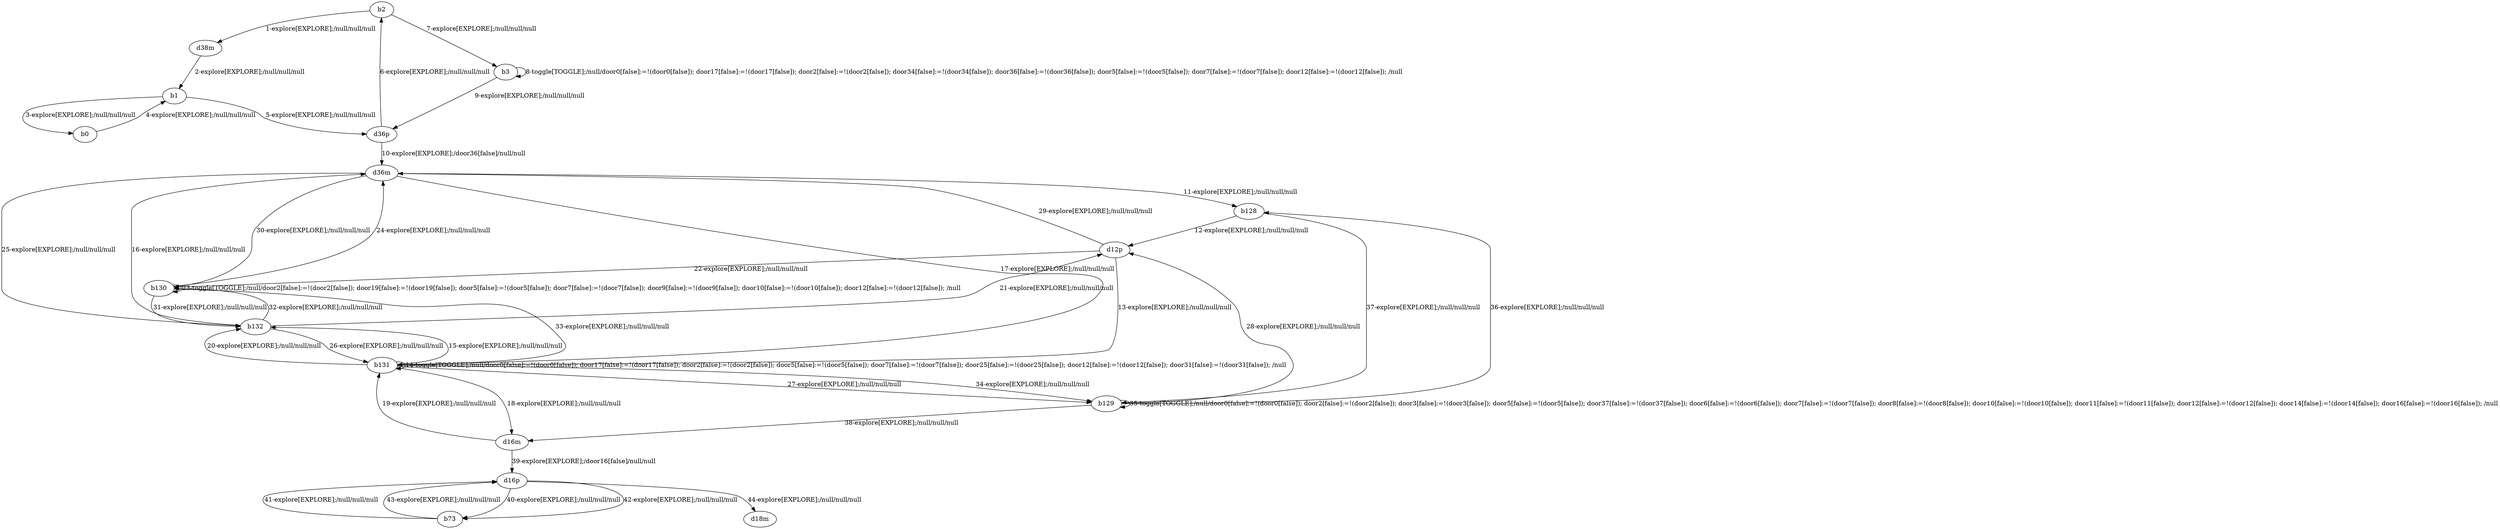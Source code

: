 # Total number of goals covered by this test: 2
# d12p --> d36m
# b131 --> b132

digraph g {
"b2" -> "d38m" [label = "1-explore[EXPLORE];/null/null/null"];
"d38m" -> "b1" [label = "2-explore[EXPLORE];/null/null/null"];
"b1" -> "b0" [label = "3-explore[EXPLORE];/null/null/null"];
"b0" -> "b1" [label = "4-explore[EXPLORE];/null/null/null"];
"b1" -> "d36p" [label = "5-explore[EXPLORE];/null/null/null"];
"d36p" -> "b2" [label = "6-explore[EXPLORE];/null/null/null"];
"b2" -> "b3" [label = "7-explore[EXPLORE];/null/null/null"];
"b3" -> "b3" [label = "8-toggle[TOGGLE];/null/door0[false]:=!(door0[false]); door17[false]:=!(door17[false]); door2[false]:=!(door2[false]); door34[false]:=!(door34[false]); door36[false]:=!(door36[false]); door5[false]:=!(door5[false]); door7[false]:=!(door7[false]); door12[false]:=!(door12[false]); /null"];
"b3" -> "d36p" [label = "9-explore[EXPLORE];/null/null/null"];
"d36p" -> "d36m" [label = "10-explore[EXPLORE];/door36[false]/null/null"];
"d36m" -> "b128" [label = "11-explore[EXPLORE];/null/null/null"];
"b128" -> "d12p" [label = "12-explore[EXPLORE];/null/null/null"];
"d12p" -> "b131" [label = "13-explore[EXPLORE];/null/null/null"];
"b131" -> "b131" [label = "14-toggle[TOGGLE];/null/door0[false]:=!(door0[false]); door17[false]:=!(door17[false]); door2[false]:=!(door2[false]); door5[false]:=!(door5[false]); door7[false]:=!(door7[false]); door25[false]:=!(door25[false]); door12[false]:=!(door12[false]); door31[false]:=!(door31[false]); /null"];
"b131" -> "b132" [label = "15-explore[EXPLORE];/null/null/null"];
"b132" -> "d36m" [label = "16-explore[EXPLORE];/null/null/null"];
"d36m" -> "b131" [label = "17-explore[EXPLORE];/null/null/null"];
"b131" -> "d16m" [label = "18-explore[EXPLORE];/null/null/null"];
"d16m" -> "b131" [label = "19-explore[EXPLORE];/null/null/null"];
"b131" -> "b132" [label = "20-explore[EXPLORE];/null/null/null"];
"b132" -> "d12p" [label = "21-explore[EXPLORE];/null/null/null"];
"d12p" -> "b130" [label = "22-explore[EXPLORE];/null/null/null"];
"b130" -> "b130" [label = "23-toggle[TOGGLE];/null/door2[false]:=!(door2[false]); door19[false]:=!(door19[false]); door5[false]:=!(door5[false]); door7[false]:=!(door7[false]); door9[false]:=!(door9[false]); door10[false]:=!(door10[false]); door12[false]:=!(door12[false]); /null"];
"b130" -> "d36m" [label = "24-explore[EXPLORE];/null/null/null"];
"d36m" -> "b132" [label = "25-explore[EXPLORE];/null/null/null"];
"b132" -> "b131" [label = "26-explore[EXPLORE];/null/null/null"];
"b131" -> "b129" [label = "27-explore[EXPLORE];/null/null/null"];
"b129" -> "d12p" [label = "28-explore[EXPLORE];/null/null/null"];
"d12p" -> "d36m" [label = "29-explore[EXPLORE];/null/null/null"];
"d36m" -> "b130" [label = "30-explore[EXPLORE];/null/null/null"];
"b130" -> "b132" [label = "31-explore[EXPLORE];/null/null/null"];
"b132" -> "b130" [label = "32-explore[EXPLORE];/null/null/null"];
"b130" -> "b131" [label = "33-explore[EXPLORE];/null/null/null"];
"b131" -> "b129" [label = "34-explore[EXPLORE];/null/null/null"];
"b129" -> "b129" [label = "35-toggle[TOGGLE];/null/door0[false]:=!(door0[false]); door2[false]:=!(door2[false]); door3[false]:=!(door3[false]); door5[false]:=!(door5[false]); door37[false]:=!(door37[false]); door6[false]:=!(door6[false]); door7[false]:=!(door7[false]); door8[false]:=!(door8[false]); door10[false]:=!(door10[false]); door11[false]:=!(door11[false]); door12[false]:=!(door12[false]); door14[false]:=!(door14[false]); door16[false]:=!(door16[false]); /null"];
"b129" -> "b128" [label = "36-explore[EXPLORE];/null/null/null"];
"b128" -> "b129" [label = "37-explore[EXPLORE];/null/null/null"];
"b129" -> "d16m" [label = "38-explore[EXPLORE];/null/null/null"];
"d16m" -> "d16p" [label = "39-explore[EXPLORE];/door16[false]/null/null"];
"d16p" -> "b73" [label = "40-explore[EXPLORE];/null/null/null"];
"b73" -> "d16p" [label = "41-explore[EXPLORE];/null/null/null"];
"d16p" -> "b73" [label = "42-explore[EXPLORE];/null/null/null"];
"b73" -> "d16p" [label = "43-explore[EXPLORE];/null/null/null"];
"d16p" -> "d18m" [label = "44-explore[EXPLORE];/null/null/null"];
}